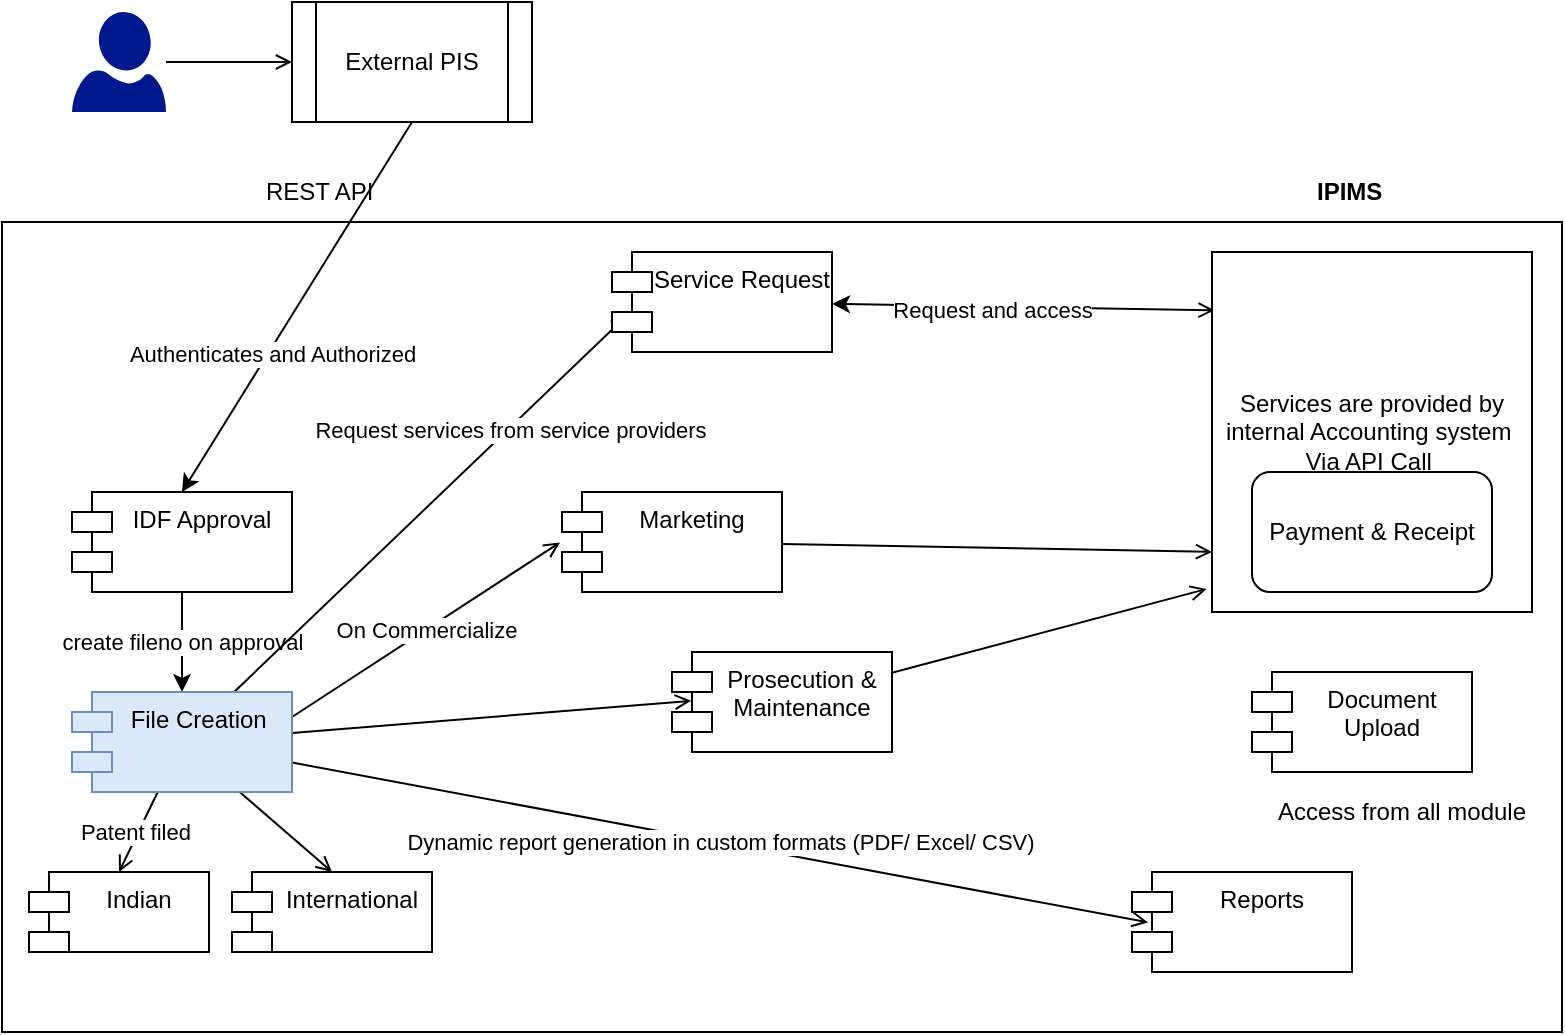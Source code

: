 <mxfile version="13.7.5" type="github">
  <diagram id="1DcZlpppCnB5ftDYnrpj" name="Page-1">
    <mxGraphModel dx="1038" dy="531" grid="1" gridSize="10" guides="1" tooltips="1" connect="1" arrows="1" fold="1" page="1" pageScale="1" pageWidth="850" pageHeight="1100" math="0" shadow="0">
      <root>
        <mxCell id="0" />
        <mxCell id="1" parent="0" />
        <mxCell id="PFrNyJQ9u5XcXT-LjefT-49" value="Accessed from all module&amp;nbsp;" style="rounded=0;whiteSpace=wrap;html=1;" vertex="1" parent="1">
          <mxGeometry x="630" y="347.5" width="160" height="95" as="geometry" />
        </mxCell>
        <mxCell id="PFrNyJQ9u5XcXT-LjefT-15" value="" style="rounded=0;whiteSpace=wrap;html=1;" vertex="1" parent="1">
          <mxGeometry x="35" y="135" width="780" height="405" as="geometry" />
        </mxCell>
        <mxCell id="PFrNyJQ9u5XcXT-LjefT-9" value="" style="edgeStyle=orthogonalEdgeStyle;rounded=0;orthogonalLoop=1;jettySize=auto;html=1;startArrow=none;startFill=0;endArrow=open;endFill=0;" edge="1" parent="1" source="PFrNyJQ9u5XcXT-LjefT-7" target="PFrNyJQ9u5XcXT-LjefT-8">
          <mxGeometry relative="1" as="geometry" />
        </mxCell>
        <mxCell id="PFrNyJQ9u5XcXT-LjefT-7" value="" style="aspect=fixed;pointerEvents=1;shadow=0;dashed=0;html=1;strokeColor=none;labelPosition=center;verticalLabelPosition=bottom;verticalAlign=top;align=center;fillColor=#00188D;shape=mxgraph.azure.user" vertex="1" parent="1">
          <mxGeometry x="70" y="30" width="47" height="50" as="geometry" />
        </mxCell>
        <mxCell id="PFrNyJQ9u5XcXT-LjefT-8" value="External PIS" style="shape=process;whiteSpace=wrap;html=1;backgroundOutline=1;" vertex="1" parent="1">
          <mxGeometry x="180" y="25" width="120" height="60" as="geometry" />
        </mxCell>
        <mxCell id="PFrNyJQ9u5XcXT-LjefT-10" value="create fileno on approval" style="edgeStyle=orthogonalEdgeStyle;rounded=0;orthogonalLoop=1;jettySize=auto;html=1;" edge="1" parent="1" source="PFrNyJQ9u5XcXT-LjefT-11" target="PFrNyJQ9u5XcXT-LjefT-12">
          <mxGeometry relative="1" as="geometry" />
        </mxCell>
        <mxCell id="PFrNyJQ9u5XcXT-LjefT-40" value="On Commercialize" style="edgeStyle=none;rounded=0;orthogonalLoop=1;jettySize=auto;html=1;entryX=-0.009;entryY=0.504;entryDx=0;entryDy=0;entryPerimeter=0;startArrow=none;startFill=0;endArrow=open;endFill=0;exitX=1;exitY=0.25;exitDx=0;exitDy=0;" edge="1" parent="1" source="PFrNyJQ9u5XcXT-LjefT-12" target="PFrNyJQ9u5XcXT-LjefT-39">
          <mxGeometry relative="1" as="geometry" />
        </mxCell>
        <mxCell id="PFrNyJQ9u5XcXT-LjefT-11" value="IDF Approval" style="shape=module;align=left;spacingLeft=20;align=center;verticalAlign=top;" vertex="1" parent="1">
          <mxGeometry x="70" y="270" width="110" height="50" as="geometry" />
        </mxCell>
        <mxCell id="PFrNyJQ9u5XcXT-LjefT-23" value="Patent filed&amp;nbsp;" style="edgeStyle=none;rounded=0;orthogonalLoop=1;jettySize=auto;html=1;entryX=0.5;entryY=0;entryDx=0;entryDy=0;startArrow=none;startFill=0;endArrow=open;endFill=0;" edge="1" parent="1" source="PFrNyJQ9u5XcXT-LjefT-12" target="PFrNyJQ9u5XcXT-LjefT-17">
          <mxGeometry relative="1" as="geometry" />
        </mxCell>
        <mxCell id="PFrNyJQ9u5XcXT-LjefT-24" style="edgeStyle=none;rounded=0;orthogonalLoop=1;jettySize=auto;html=1;entryX=0.5;entryY=0;entryDx=0;entryDy=0;startArrow=none;startFill=0;endArrow=open;endFill=0;" edge="1" parent="1" source="PFrNyJQ9u5XcXT-LjefT-12" target="PFrNyJQ9u5XcXT-LjefT-18">
          <mxGeometry relative="1" as="geometry" />
        </mxCell>
        <mxCell id="PFrNyJQ9u5XcXT-LjefT-34" style="edgeStyle=none;rounded=0;orthogonalLoop=1;jettySize=auto;html=1;entryX=0.069;entryY=0.632;entryDx=0;entryDy=0;entryPerimeter=0;startArrow=none;startFill=0;endArrow=open;endFill=0;" edge="1" parent="1" source="PFrNyJQ9u5XcXT-LjefT-12" target="PFrNyJQ9u5XcXT-LjefT-25">
          <mxGeometry relative="1" as="geometry" />
        </mxCell>
        <mxCell id="PFrNyJQ9u5XcXT-LjefT-35" value="Request services from service providers" style="edgeLabel;html=1;align=center;verticalAlign=middle;resizable=0;points=[];" vertex="1" connectable="0" parent="PFrNyJQ9u5XcXT-LjefT-34">
          <mxGeometry x="0.401" relative="1" as="geometry">
            <mxPoint y="1" as="offset" />
          </mxGeometry>
        </mxCell>
        <mxCell id="PFrNyJQ9u5XcXT-LjefT-43" value="Dynamic report generation in custom formats (PDF/ Excel/ CSV)" style="edgeStyle=none;rounded=0;orthogonalLoop=1;jettySize=auto;html=1;entryX=0.073;entryY=0.504;entryDx=0;entryDy=0;entryPerimeter=0;startArrow=none;startFill=0;endArrow=open;endFill=0;" edge="1" parent="1" source="PFrNyJQ9u5XcXT-LjefT-12" target="PFrNyJQ9u5XcXT-LjefT-42">
          <mxGeometry relative="1" as="geometry" />
        </mxCell>
        <mxCell id="PFrNyJQ9u5XcXT-LjefT-45" style="edgeStyle=none;rounded=0;orthogonalLoop=1;jettySize=auto;html=1;entryX=0.087;entryY=0.488;entryDx=0;entryDy=0;entryPerimeter=0;startArrow=none;startFill=0;endArrow=open;endFill=0;" edge="1" parent="1" source="PFrNyJQ9u5XcXT-LjefT-12" target="PFrNyJQ9u5XcXT-LjefT-44">
          <mxGeometry relative="1" as="geometry" />
        </mxCell>
        <mxCell id="PFrNyJQ9u5XcXT-LjefT-12" value="File Creation " style="shape=module;align=left;spacingLeft=20;align=center;verticalAlign=top;fillColor=#dae8fc;strokeColor=#6c8ebf;" vertex="1" parent="1">
          <mxGeometry x="70" y="370" width="110" height="50" as="geometry" />
        </mxCell>
        <mxCell id="PFrNyJQ9u5XcXT-LjefT-13" value="" style="endArrow=none;html=1;endFill=0;startArrow=classic;startFill=1;entryX=0.5;entryY=1;entryDx=0;entryDy=0;exitX=0.5;exitY=0;exitDx=0;exitDy=0;" edge="1" parent="1" source="PFrNyJQ9u5XcXT-LjefT-11" target="PFrNyJQ9u5XcXT-LjefT-8">
          <mxGeometry width="50" height="50" relative="1" as="geometry">
            <mxPoint x="117" y="145" as="sourcePoint" />
            <mxPoint x="117" y="85" as="targetPoint" />
          </mxGeometry>
        </mxCell>
        <mxCell id="PFrNyJQ9u5XcXT-LjefT-29" value="Authenticates and Authorized" style="edgeLabel;html=1;align=center;verticalAlign=middle;resizable=0;points=[];" vertex="1" connectable="0" parent="PFrNyJQ9u5XcXT-LjefT-13">
          <mxGeometry x="-0.244" y="-1" relative="1" as="geometry">
            <mxPoint as="offset" />
          </mxGeometry>
        </mxCell>
        <mxCell id="PFrNyJQ9u5XcXT-LjefT-14" value="REST API&amp;nbsp;" style="text;html=1;align=center;verticalAlign=middle;resizable=0;points=[];autosize=1;" vertex="1" parent="1">
          <mxGeometry x="160" y="110" width="70" height="20" as="geometry" />
        </mxCell>
        <mxCell id="PFrNyJQ9u5XcXT-LjefT-16" value="IPIMS&amp;nbsp;" style="text;html=1;align=center;verticalAlign=middle;resizable=0;points=[];autosize=1;fontStyle=1" vertex="1" parent="1">
          <mxGeometry x="685" y="110" width="50" height="20" as="geometry" />
        </mxCell>
        <mxCell id="PFrNyJQ9u5XcXT-LjefT-17" value="Indian" style="shape=module;align=left;spacingLeft=20;align=center;verticalAlign=top;" vertex="1" parent="1">
          <mxGeometry x="48.5" y="460" width="90" height="40" as="geometry" />
        </mxCell>
        <mxCell id="PFrNyJQ9u5XcXT-LjefT-18" value="International" style="shape=module;align=left;spacingLeft=20;align=center;verticalAlign=top;" vertex="1" parent="1">
          <mxGeometry x="150" y="460" width="100" height="40" as="geometry" />
        </mxCell>
        <mxCell id="PFrNyJQ9u5XcXT-LjefT-37" style="edgeStyle=none;rounded=0;orthogonalLoop=1;jettySize=auto;html=1;entryX=0.008;entryY=0.162;entryDx=0;entryDy=0;entryPerimeter=0;startArrow=classic;startFill=1;endArrow=open;endFill=0;" edge="1" parent="1" source="PFrNyJQ9u5XcXT-LjefT-25" target="PFrNyJQ9u5XcXT-LjefT-30">
          <mxGeometry relative="1" as="geometry" />
        </mxCell>
        <mxCell id="PFrNyJQ9u5XcXT-LjefT-38" value="Request and access" style="edgeLabel;html=1;align=center;verticalAlign=middle;resizable=0;points=[];" vertex="1" connectable="0" parent="PFrNyJQ9u5XcXT-LjefT-37">
          <mxGeometry x="-0.163" y="-1" relative="1" as="geometry">
            <mxPoint as="offset" />
          </mxGeometry>
        </mxCell>
        <mxCell id="PFrNyJQ9u5XcXT-LjefT-25" value="Service Request" style="shape=module;align=left;spacingLeft=20;align=center;verticalAlign=top;" vertex="1" parent="1">
          <mxGeometry x="340" y="150" width="110" height="50" as="geometry" />
        </mxCell>
        <mxCell id="PFrNyJQ9u5XcXT-LjefT-27" style="edgeStyle=none;rounded=0;orthogonalLoop=1;jettySize=auto;html=1;exitX=0.5;exitY=1;exitDx=0;exitDy=0;startArrow=none;startFill=0;endArrow=open;endFill=0;" edge="1" parent="1" source="PFrNyJQ9u5XcXT-LjefT-18" target="PFrNyJQ9u5XcXT-LjefT-18">
          <mxGeometry relative="1" as="geometry" />
        </mxCell>
        <mxCell id="PFrNyJQ9u5XcXT-LjefT-30" value="Services are provided by internal Accounting system&amp;nbsp;&lt;br&gt;Via API Call&amp;nbsp;" style="rounded=0;whiteSpace=wrap;html=1;" vertex="1" parent="1">
          <mxGeometry x="640" y="150" width="160" height="180" as="geometry" />
        </mxCell>
        <mxCell id="PFrNyJQ9u5XcXT-LjefT-31" value="Payment &amp;amp; Receipt" style="rounded=1;whiteSpace=wrap;html=1;" vertex="1" parent="1">
          <mxGeometry x="660" y="260" width="120" height="60" as="geometry" />
        </mxCell>
        <mxCell id="PFrNyJQ9u5XcXT-LjefT-41" style="edgeStyle=none;rounded=0;orthogonalLoop=1;jettySize=auto;html=1;entryX=0;entryY=0.833;entryDx=0;entryDy=0;entryPerimeter=0;startArrow=none;startFill=0;endArrow=open;endFill=0;" edge="1" parent="1" source="PFrNyJQ9u5XcXT-LjefT-39" target="PFrNyJQ9u5XcXT-LjefT-30">
          <mxGeometry relative="1" as="geometry" />
        </mxCell>
        <mxCell id="PFrNyJQ9u5XcXT-LjefT-39" value="Marketing" style="shape=module;align=left;spacingLeft=20;align=center;verticalAlign=top;" vertex="1" parent="1">
          <mxGeometry x="315" y="270" width="110" height="50" as="geometry" />
        </mxCell>
        <mxCell id="PFrNyJQ9u5XcXT-LjefT-42" value="Reports" style="shape=module;align=left;spacingLeft=20;align=center;verticalAlign=top;" vertex="1" parent="1">
          <mxGeometry x="600" y="460" width="110" height="50" as="geometry" />
        </mxCell>
        <mxCell id="PFrNyJQ9u5XcXT-LjefT-46" style="edgeStyle=none;rounded=0;orthogonalLoop=1;jettySize=auto;html=1;entryX=-0.017;entryY=0.936;entryDx=0;entryDy=0;entryPerimeter=0;startArrow=none;startFill=0;endArrow=open;endFill=0;" edge="1" parent="1" source="PFrNyJQ9u5XcXT-LjefT-44" target="PFrNyJQ9u5XcXT-LjefT-30">
          <mxGeometry relative="1" as="geometry" />
        </mxCell>
        <mxCell id="PFrNyJQ9u5XcXT-LjefT-44" value="Prosecution &amp;&#xa;Maintenance" style="shape=module;align=left;spacingLeft=20;align=center;verticalAlign=top;" vertex="1" parent="1">
          <mxGeometry x="370" y="350" width="110" height="50" as="geometry" />
        </mxCell>
        <mxCell id="PFrNyJQ9u5XcXT-LjefT-47" value="Document &#xa;Upload" style="shape=module;align=left;spacingLeft=20;align=center;verticalAlign=top;" vertex="1" parent="1">
          <mxGeometry x="660" y="360" width="110" height="50" as="geometry" />
        </mxCell>
        <mxCell id="PFrNyJQ9u5XcXT-LjefT-50" value="Access from all module" style="text;html=1;strokeColor=none;fillColor=none;align=center;verticalAlign=middle;whiteSpace=wrap;rounded=0;" vertex="1" parent="1">
          <mxGeometry x="670" y="420" width="130" height="20" as="geometry" />
        </mxCell>
      </root>
    </mxGraphModel>
  </diagram>
</mxfile>
